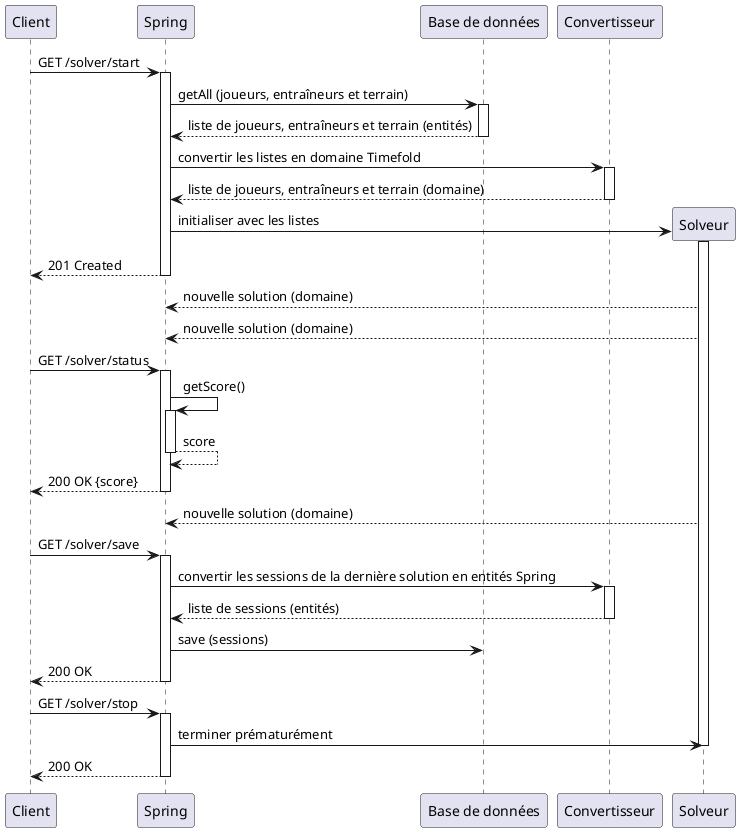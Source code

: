 @startuml

participant Client as c
participant Spring as s
participant "Base de données" as bd
participant Convertisseur as cv
participant Solveur as t

' lancement spring
c -> s : GET /solver/start
activate s

s -> bd : getAll (joueurs, entraîneurs et terrain)
activate bd
bd --> s : liste de joueurs, entraîneurs et terrain (entités)
deactivate bd

s -> cv : convertir les listes en domaine Timefold
activate cv
cv --> s : liste de joueurs, entraîneurs et terrain (domaine)
deactivate cv

create t
s -> t : initialiser avec les listes
activate t

s --> c : 201 Created
deactivate s

t --> s : nouvelle solution (domaine)
t --> s : nouvelle solution (domaine)

' obtenir le statut
c -> s : GET /solver/status
activate s

s -> s : getScore()
activate s
s --> s : score
deactivate s

s --> c : 200 OK {score}
deactivate s

t --> s : nouvelle solution (domaine)

' sauvegarde de la solution
c -> s : GET /solver/save
activate s

s -> cv : convertir les sessions de la dernière solution en entités Spring
activate cv
cv --> s : liste de sessions (entités)
deactivate cv

s -> bd : save (sessions)

s --> c : 200 OK
deactivate s

' fin
c -> s : GET /solver/stop
activate s

s -> t : terminer prématurément
deactivate t

s --> c : 200 OK
deactivate s


@enduml